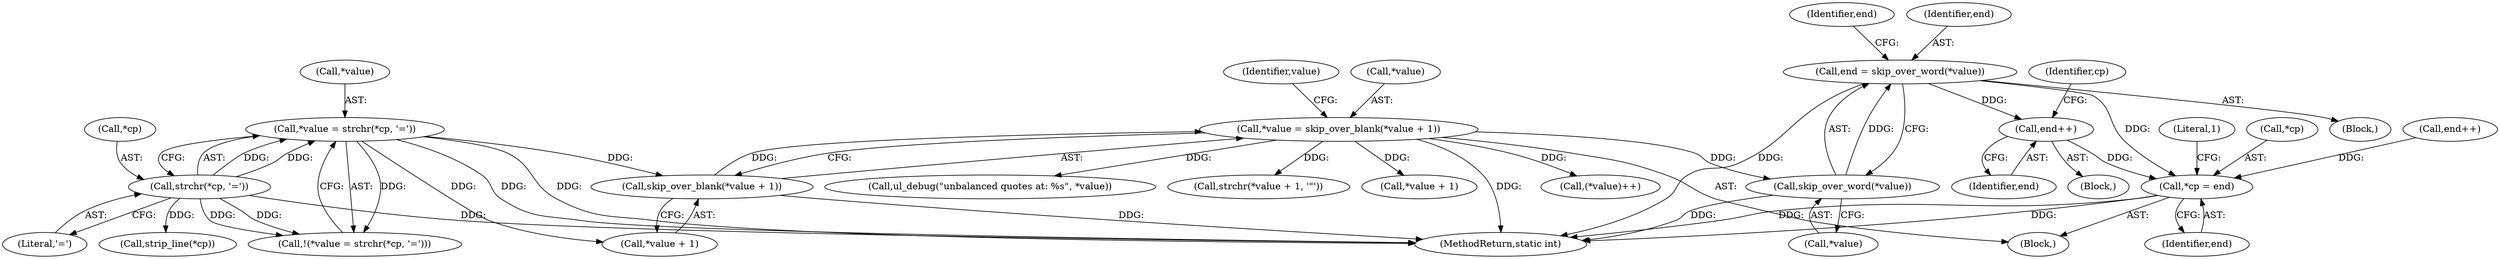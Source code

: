 digraph "0_util-linux_89e90ae7b2826110ea28c1c0eb8e7c56c3907bdc@pointer" {
"1000192" [label="(Call,end = skip_over_word(*value))"];
"1000194" [label="(Call,skip_over_word(*value))"];
"1000140" [label="(Call,*value = skip_over_blank(*value + 1))"];
"1000143" [label="(Call,skip_over_blank(*value + 1))"];
"1000120" [label="(Call,*value = strchr(*cp, '='))"];
"1000123" [label="(Call,strchr(*cp, '='))"];
"1000205" [label="(Call,end++)"];
"1000207" [label="(Call,*cp = end)"];
"1000206" [label="(Identifier,end)"];
"1000199" [label="(Identifier,end)"];
"1000157" [label="(Call,strchr(*value + 1, '\"'))"];
"1000120" [label="(Call,*value = strchr(*cp, '='))"];
"1000144" [label="(Call,*value + 1)"];
"1000194" [label="(Call,skip_over_word(*value))"];
"1000212" [label="(Literal,1)"];
"1000205" [label="(Call,end++)"];
"1000119" [label="(Call,!(*value = strchr(*cp, '=')))"];
"1000124" [label="(Call,*cp)"];
"1000213" [label="(MethodReturn,static int)"];
"1000207" [label="(Call,*cp = end)"];
"1000141" [label="(Call,*value)"];
"1000193" [label="(Identifier,end)"];
"1000191" [label="(Block,)"];
"1000123" [label="(Call,strchr(*cp, '='))"];
"1000208" [label="(Call,*cp)"];
"1000137" [label="(Call,strip_line(*cp))"];
"1000152" [label="(Identifier,value)"];
"1000200" [label="(Block,)"];
"1000192" [label="(Call,end = skip_over_word(*value))"];
"1000158" [label="(Call,*value + 1)"];
"1000195" [label="(Call,*value)"];
"1000210" [label="(Identifier,end)"];
"1000181" [label="(Call,(*value)++)"];
"1000209" [label="(Identifier,cp)"];
"1000121" [label="(Call,*value)"];
"1000169" [label="(Call,ul_debug(\"unbalanced quotes at: %s\", *value))"];
"1000143" [label="(Call,skip_over_blank(*value + 1))"];
"1000126" [label="(Literal,'=')"];
"1000104" [label="(Block,)"];
"1000140" [label="(Call,*value = skip_over_blank(*value + 1))"];
"1000188" [label="(Call,end++)"];
"1000192" -> "1000191"  [label="AST: "];
"1000192" -> "1000194"  [label="CFG: "];
"1000193" -> "1000192"  [label="AST: "];
"1000194" -> "1000192"  [label="AST: "];
"1000199" -> "1000192"  [label="CFG: "];
"1000192" -> "1000213"  [label="DDG: "];
"1000194" -> "1000192"  [label="DDG: "];
"1000192" -> "1000205"  [label="DDG: "];
"1000192" -> "1000207"  [label="DDG: "];
"1000194" -> "1000195"  [label="CFG: "];
"1000195" -> "1000194"  [label="AST: "];
"1000194" -> "1000213"  [label="DDG: "];
"1000140" -> "1000194"  [label="DDG: "];
"1000140" -> "1000104"  [label="AST: "];
"1000140" -> "1000143"  [label="CFG: "];
"1000141" -> "1000140"  [label="AST: "];
"1000143" -> "1000140"  [label="AST: "];
"1000152" -> "1000140"  [label="CFG: "];
"1000140" -> "1000213"  [label="DDG: "];
"1000143" -> "1000140"  [label="DDG: "];
"1000140" -> "1000157"  [label="DDG: "];
"1000140" -> "1000158"  [label="DDG: "];
"1000140" -> "1000169"  [label="DDG: "];
"1000140" -> "1000181"  [label="DDG: "];
"1000143" -> "1000144"  [label="CFG: "];
"1000144" -> "1000143"  [label="AST: "];
"1000143" -> "1000213"  [label="DDG: "];
"1000120" -> "1000143"  [label="DDG: "];
"1000120" -> "1000119"  [label="AST: "];
"1000120" -> "1000123"  [label="CFG: "];
"1000121" -> "1000120"  [label="AST: "];
"1000123" -> "1000120"  [label="AST: "];
"1000119" -> "1000120"  [label="CFG: "];
"1000120" -> "1000213"  [label="DDG: "];
"1000120" -> "1000213"  [label="DDG: "];
"1000120" -> "1000119"  [label="DDG: "];
"1000123" -> "1000120"  [label="DDG: "];
"1000123" -> "1000120"  [label="DDG: "];
"1000120" -> "1000144"  [label="DDG: "];
"1000123" -> "1000126"  [label="CFG: "];
"1000124" -> "1000123"  [label="AST: "];
"1000126" -> "1000123"  [label="AST: "];
"1000123" -> "1000213"  [label="DDG: "];
"1000123" -> "1000119"  [label="DDG: "];
"1000123" -> "1000119"  [label="DDG: "];
"1000123" -> "1000137"  [label="DDG: "];
"1000205" -> "1000200"  [label="AST: "];
"1000205" -> "1000206"  [label="CFG: "];
"1000206" -> "1000205"  [label="AST: "];
"1000209" -> "1000205"  [label="CFG: "];
"1000205" -> "1000207"  [label="DDG: "];
"1000207" -> "1000104"  [label="AST: "];
"1000207" -> "1000210"  [label="CFG: "];
"1000208" -> "1000207"  [label="AST: "];
"1000210" -> "1000207"  [label="AST: "];
"1000212" -> "1000207"  [label="CFG: "];
"1000207" -> "1000213"  [label="DDG: "];
"1000207" -> "1000213"  [label="DDG: "];
"1000188" -> "1000207"  [label="DDG: "];
}
